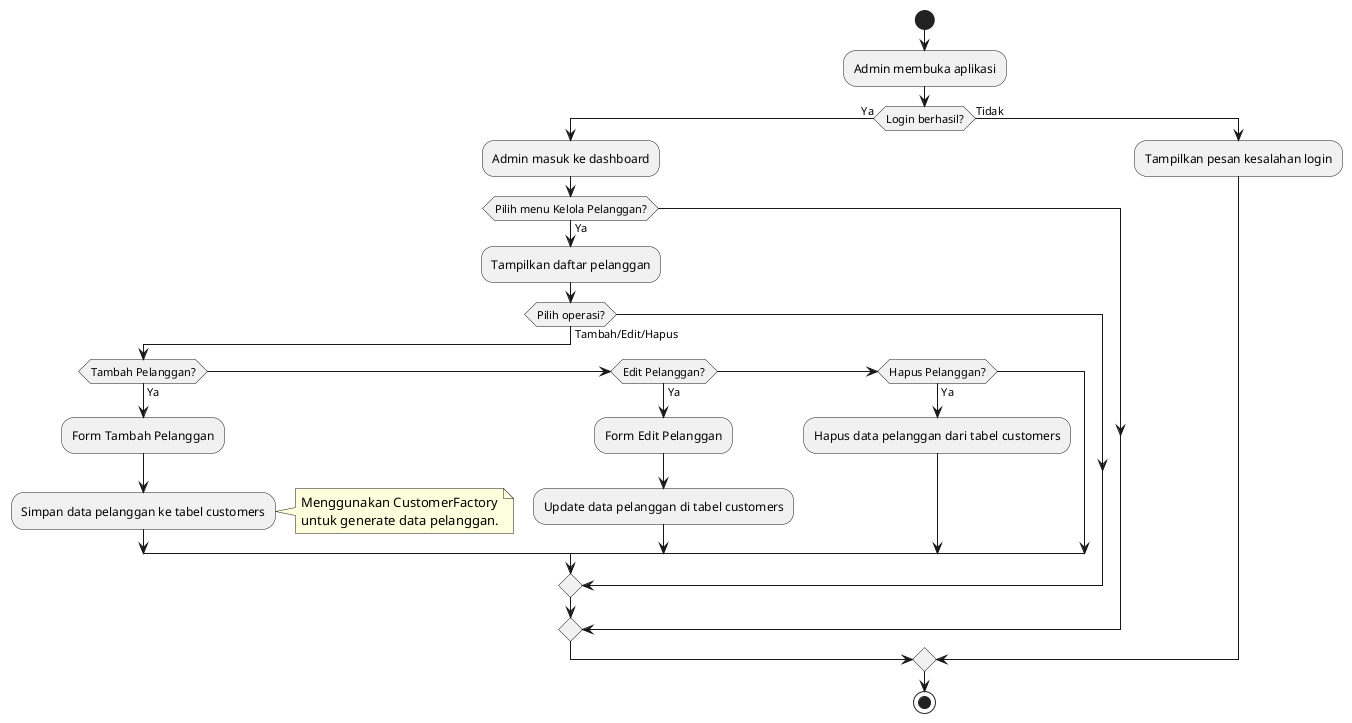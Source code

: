 @startuml
start
:Admin membuka aplikasi;
if (Login berhasil?) then (Ya)
  :Admin masuk ke dashboard;
  if (Pilih menu Kelola Pelanggan?) then (Ya)
    :Tampilkan daftar pelanggan;
    if (Pilih operasi?) then (Tambah/Edit/Hapus)
      if (Tambah Pelanggan?) then (Ya)
        :Form Tambah Pelanggan;
        :Simpan data pelanggan ke tabel customers;
        note right: Menggunakan CustomerFactory\nuntuk generate data pelanggan.
      else if (Edit Pelanggan?) then (Ya)
        :Form Edit Pelanggan;
        :Update data pelanggan di tabel customers;
      else if (Hapus Pelanggan?) then (Ya)
        :Hapus data pelanggan dari tabel customers;
      endif
    endif
  endif
else (Tidak)
  :Tampilkan pesan kesalahan login;
endif
stop
@enduml
